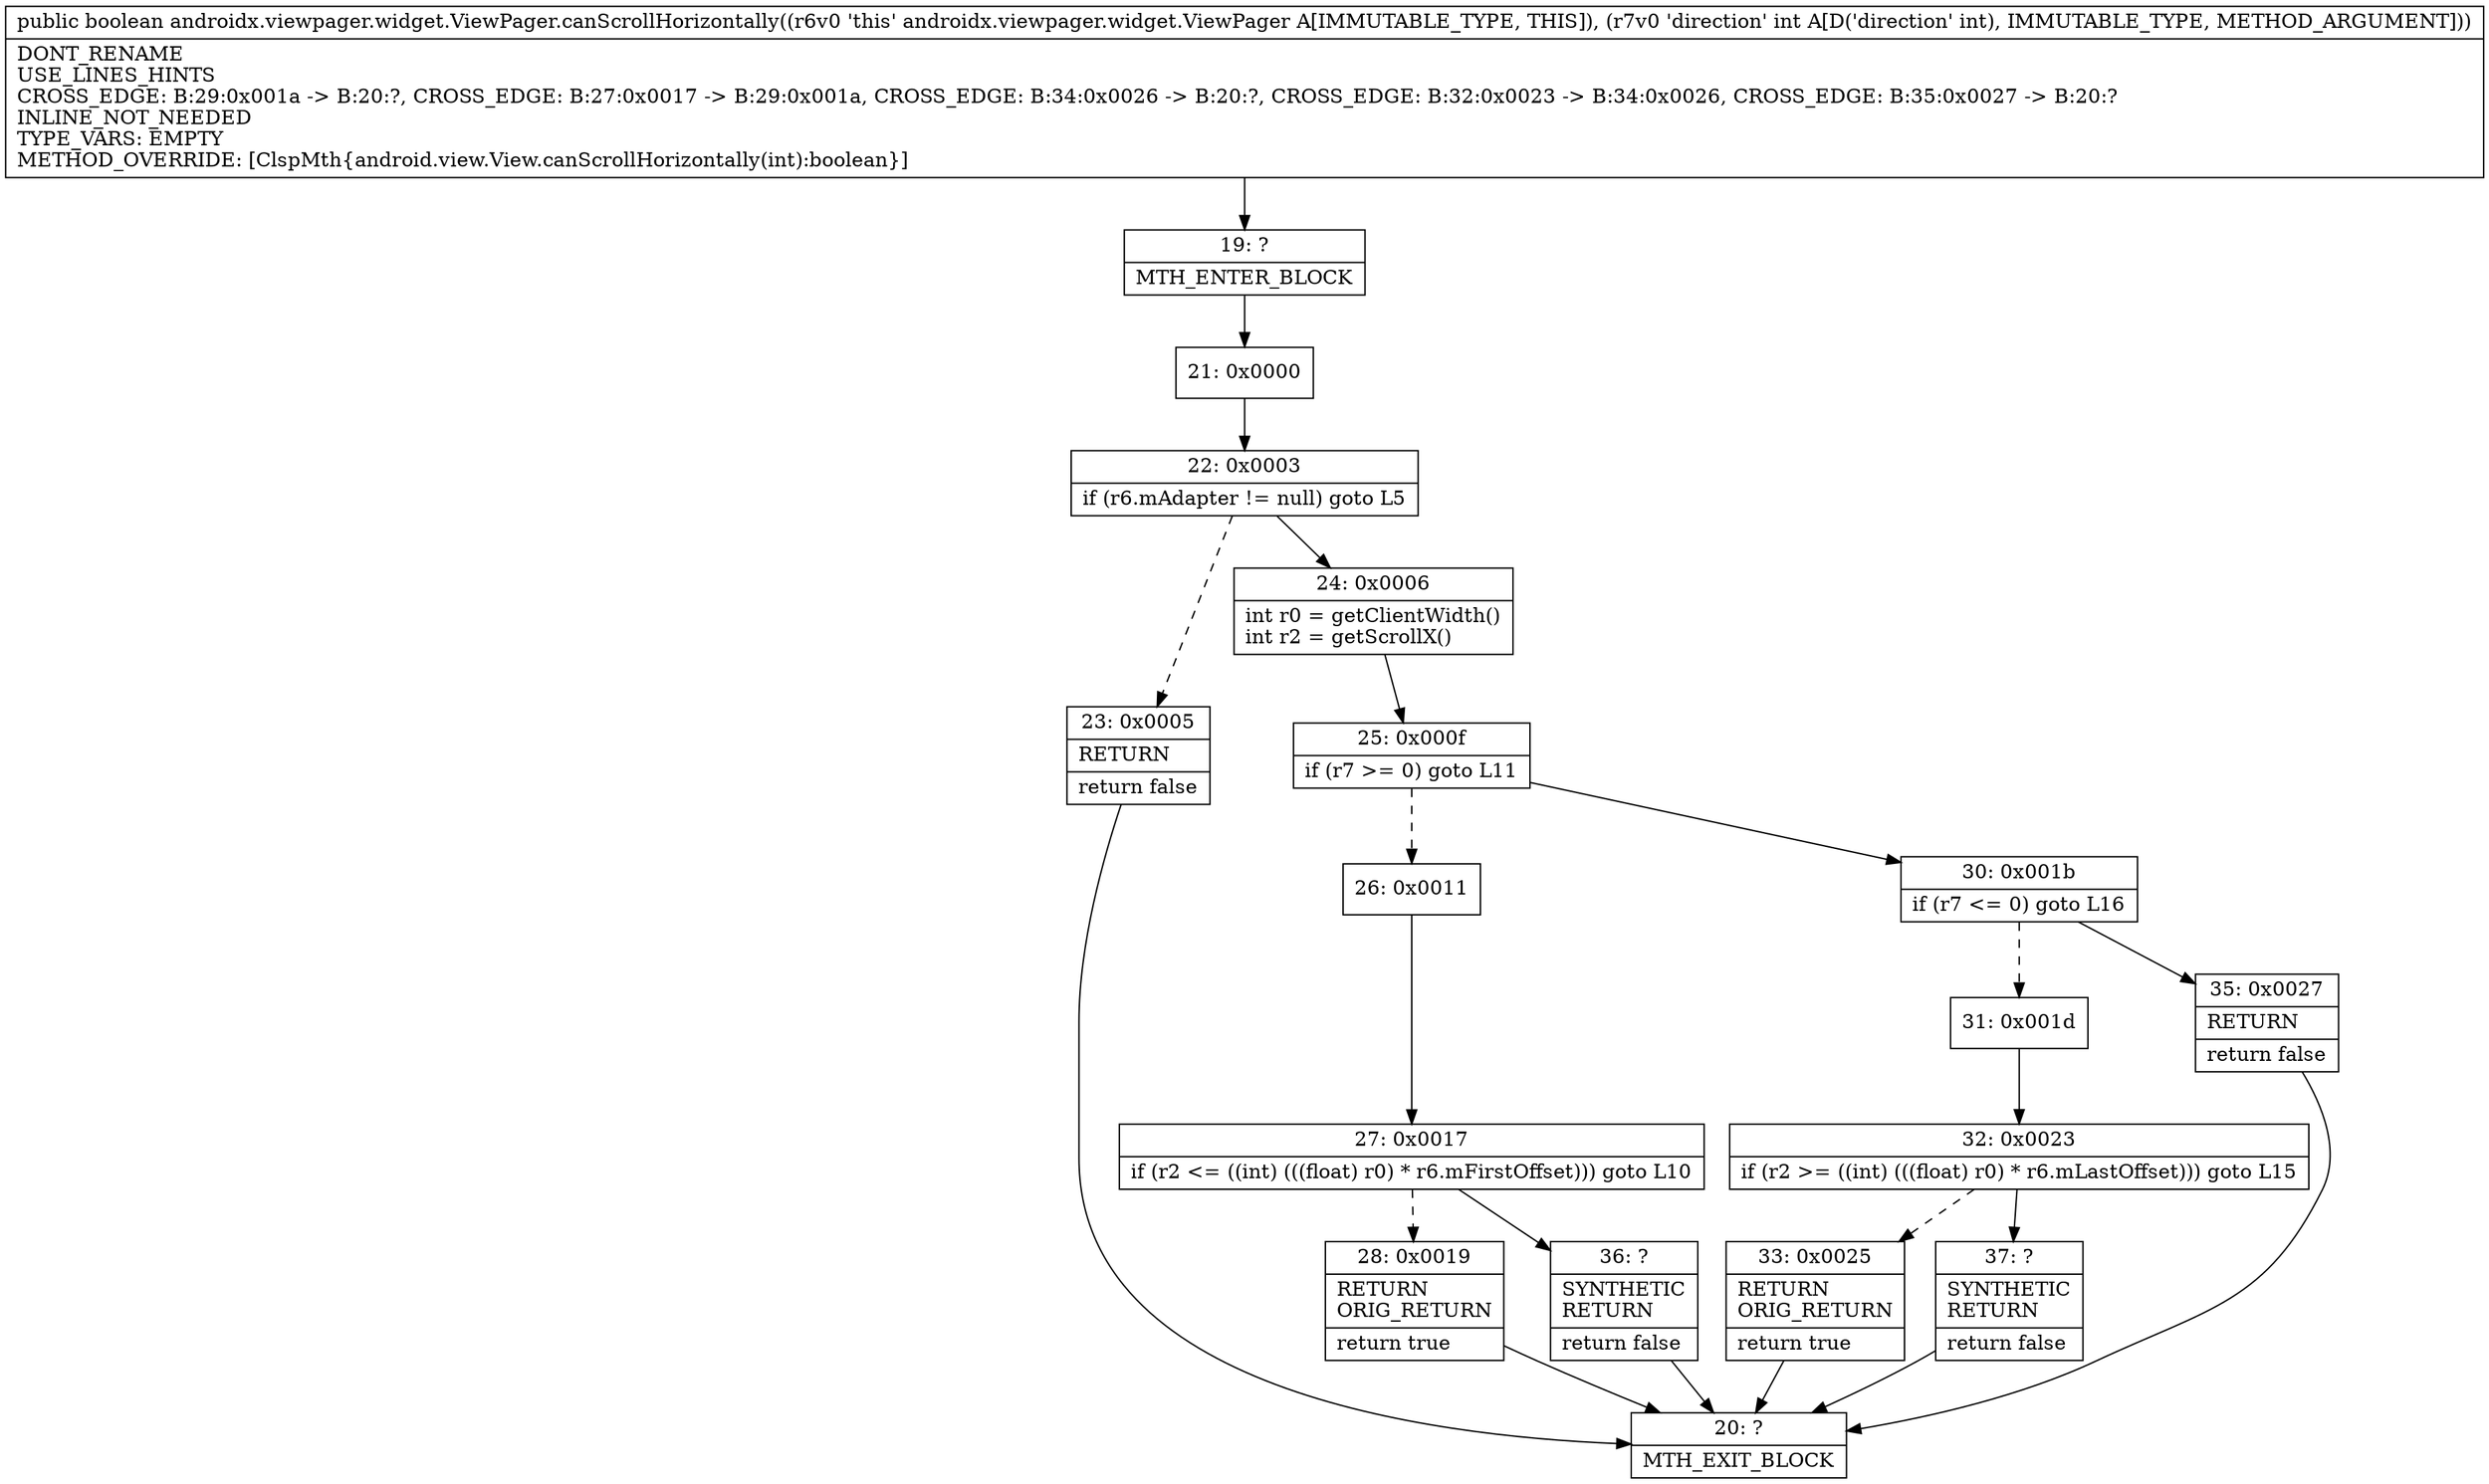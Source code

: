 digraph "CFG forandroidx.viewpager.widget.ViewPager.canScrollHorizontally(I)Z" {
Node_19 [shape=record,label="{19\:\ ?|MTH_ENTER_BLOCK\l}"];
Node_21 [shape=record,label="{21\:\ 0x0000}"];
Node_22 [shape=record,label="{22\:\ 0x0003|if (r6.mAdapter != null) goto L5\l}"];
Node_23 [shape=record,label="{23\:\ 0x0005|RETURN\l|return false\l}"];
Node_20 [shape=record,label="{20\:\ ?|MTH_EXIT_BLOCK\l}"];
Node_24 [shape=record,label="{24\:\ 0x0006|int r0 = getClientWidth()\lint r2 = getScrollX()\l}"];
Node_25 [shape=record,label="{25\:\ 0x000f|if (r7 \>= 0) goto L11\l}"];
Node_26 [shape=record,label="{26\:\ 0x0011}"];
Node_27 [shape=record,label="{27\:\ 0x0017|if (r2 \<= ((int) (((float) r0) * r6.mFirstOffset))) goto L10\l}"];
Node_28 [shape=record,label="{28\:\ 0x0019|RETURN\lORIG_RETURN\l|return true\l}"];
Node_36 [shape=record,label="{36\:\ ?|SYNTHETIC\lRETURN\l|return false\l}"];
Node_30 [shape=record,label="{30\:\ 0x001b|if (r7 \<= 0) goto L16\l}"];
Node_31 [shape=record,label="{31\:\ 0x001d}"];
Node_32 [shape=record,label="{32\:\ 0x0023|if (r2 \>= ((int) (((float) r0) * r6.mLastOffset))) goto L15\l}"];
Node_33 [shape=record,label="{33\:\ 0x0025|RETURN\lORIG_RETURN\l|return true\l}"];
Node_37 [shape=record,label="{37\:\ ?|SYNTHETIC\lRETURN\l|return false\l}"];
Node_35 [shape=record,label="{35\:\ 0x0027|RETURN\l|return false\l}"];
MethodNode[shape=record,label="{public boolean androidx.viewpager.widget.ViewPager.canScrollHorizontally((r6v0 'this' androidx.viewpager.widget.ViewPager A[IMMUTABLE_TYPE, THIS]), (r7v0 'direction' int A[D('direction' int), IMMUTABLE_TYPE, METHOD_ARGUMENT]))  | DONT_RENAME\lUSE_LINES_HINTS\lCROSS_EDGE: B:29:0x001a \-\> B:20:?, CROSS_EDGE: B:27:0x0017 \-\> B:29:0x001a, CROSS_EDGE: B:34:0x0026 \-\> B:20:?, CROSS_EDGE: B:32:0x0023 \-\> B:34:0x0026, CROSS_EDGE: B:35:0x0027 \-\> B:20:?\lINLINE_NOT_NEEDED\lTYPE_VARS: EMPTY\lMETHOD_OVERRIDE: [ClspMth\{android.view.View.canScrollHorizontally(int):boolean\}]\l}"];
MethodNode -> Node_19;Node_19 -> Node_21;
Node_21 -> Node_22;
Node_22 -> Node_23[style=dashed];
Node_22 -> Node_24;
Node_23 -> Node_20;
Node_24 -> Node_25;
Node_25 -> Node_26[style=dashed];
Node_25 -> Node_30;
Node_26 -> Node_27;
Node_27 -> Node_28[style=dashed];
Node_27 -> Node_36;
Node_28 -> Node_20;
Node_36 -> Node_20;
Node_30 -> Node_31[style=dashed];
Node_30 -> Node_35;
Node_31 -> Node_32;
Node_32 -> Node_33[style=dashed];
Node_32 -> Node_37;
Node_33 -> Node_20;
Node_37 -> Node_20;
Node_35 -> Node_20;
}

